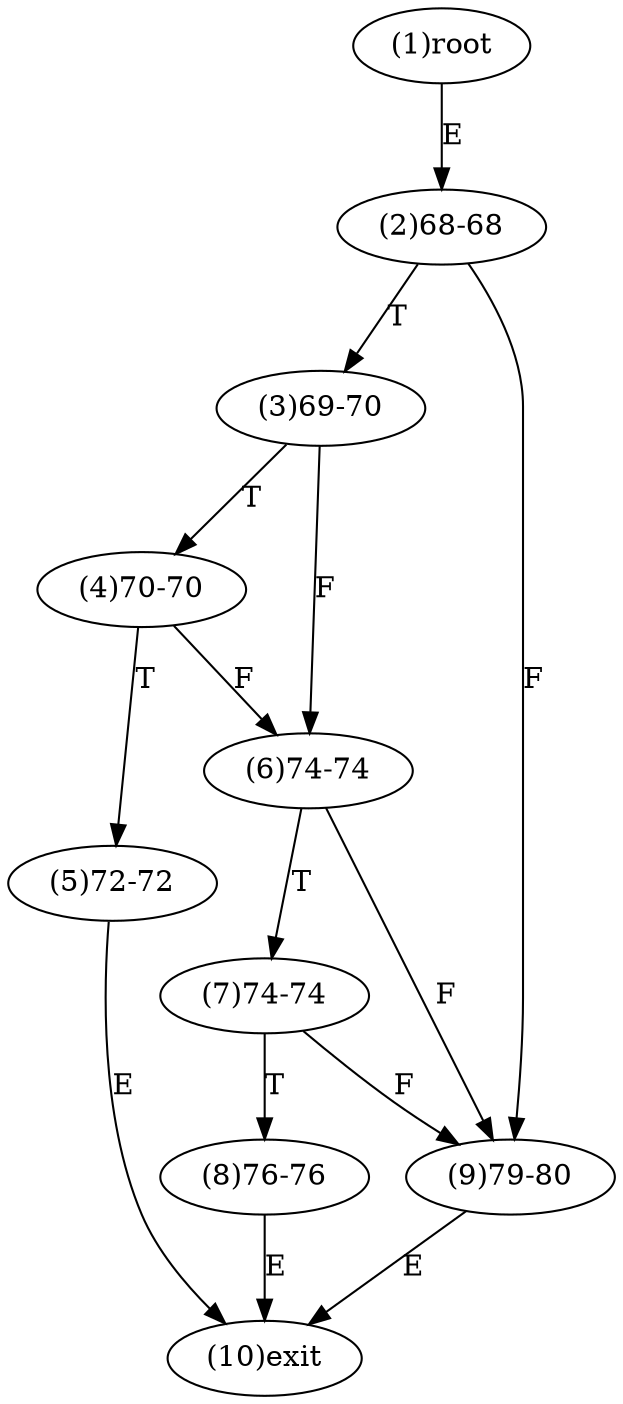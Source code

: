 digraph "" { 
1[ label="(1)root"];
2[ label="(2)68-68"];
3[ label="(3)69-70"];
4[ label="(4)70-70"];
5[ label="(5)72-72"];
6[ label="(6)74-74"];
7[ label="(7)74-74"];
8[ label="(8)76-76"];
9[ label="(9)79-80"];
10[ label="(10)exit"];
1->2[ label="E"];
2->9[ label="F"];
2->3[ label="T"];
3->6[ label="F"];
3->4[ label="T"];
4->6[ label="F"];
4->5[ label="T"];
5->10[ label="E"];
6->9[ label="F"];
6->7[ label="T"];
7->9[ label="F"];
7->8[ label="T"];
8->10[ label="E"];
9->10[ label="E"];
}